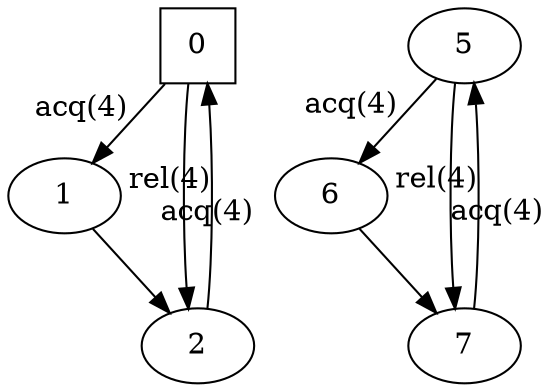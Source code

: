 digraph auto_2{
0[shape=square];
1;
2;
5;
6;
7;
1 -> 2;
0 -> 1[xlabel="acq(4)"];
0 -> 2[xlabel="acq(4)"];
2 -> 0[xlabel="rel(4)"];
6 -> 7;
5 -> 6[xlabel="acq(4)"];
5 -> 7[xlabel="acq(4)"];
7 -> 5[xlabel="rel(4)"];
}
